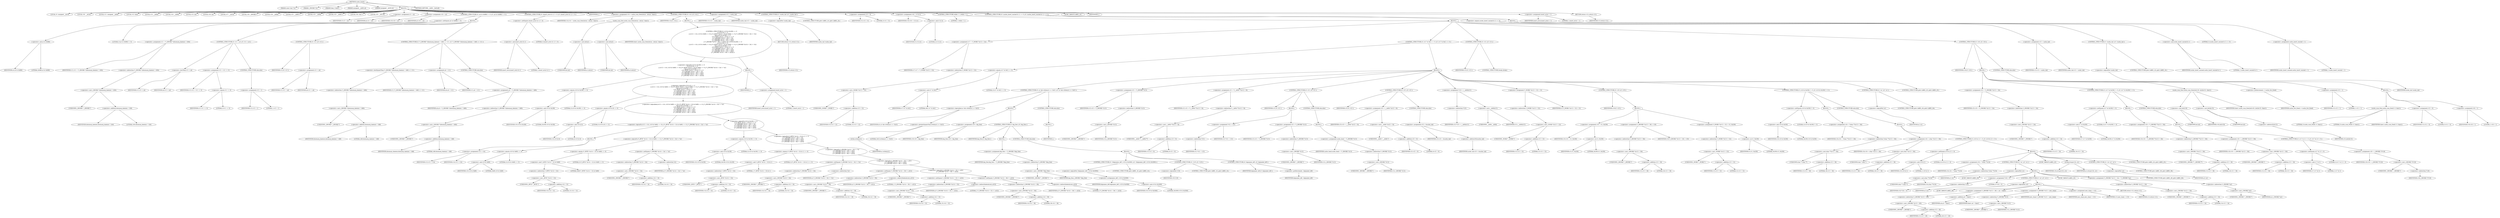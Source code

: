 digraph cache_insert {  
"1000117" [label = "(METHOD,cache_insert)" ]
"1000118" [label = "(PARAM,const char *a1)" ]
"1000119" [label = "(PARAM,_DWORD *a2)" ]
"1000120" [label = "(PARAM,time_t time1)" ]
"1000121" [label = "(PARAM,unsigned __int64 a4)" ]
"1000122" [label = "(PARAM,unsigned __int16 a5)" ]
"1000123" [label = "(BLOCK,,)" ]
"1000124" [label = "(LOCAL,v5: unsigned __int16)" ]
"1000125" [label = "(LOCAL,v10: __int16)" ]
"1000126" [label = "(LOCAL,v11: unsigned __int64)" ]
"1000127" [label = "(LOCAL,v12: bool)" ]
"1000128" [label = "(LOCAL,v13: __int64)" ]
"1000129" [label = "(LOCAL,v14: __int64)" ]
"1000130" [label = "(LOCAL,v15: int)" ]
"1000131" [label = "(LOCAL,v16: int)" ]
"1000132" [label = "(LOCAL,v17: __int16)" ]
"1000133" [label = "(LOCAL,v18: _QWORD *)" ]
"1000134" [label = "(LOCAL,v19: __int64)" ]
"1000135" [label = "(LOCAL,v21: __int64 *)" ]
"1000136" [label = "(LOCAL,v22: __int64)" ]
"1000137" [label = "(LOCAL,v23: __int64 *)" ]
"1000138" [label = "(LOCAL,v24: char *)" ]
"1000139" [label = "(LOCAL,v25: __int128)" ]
"1000140" [label = "(<operator>.assignment,v5 = a5)" ]
"1000141" [label = "(IDENTIFIER,v5,v5 = a5)" ]
"1000142" [label = "(IDENTIFIER,a5,v5 = a5)" ]
"1000143" [label = "(<operator>.assignment,v10 = a5)" ]
"1000144" [label = "(IDENTIFIER,v10,v10 = a5)" ]
"1000145" [label = "(IDENTIFIER,a5,v10 = a5)" ]
"1000146" [label = "(CONTROL_STRUCTURE,if ( (a5 & 0x980) != 0 ),if ( (a5 & 0x980) != 0 ))" ]
"1000147" [label = "(<operator>.notEquals,(a5 & 0x980) != 0)" ]
"1000148" [label = "(<operator>.and,a5 & 0x980)" ]
"1000149" [label = "(IDENTIFIER,a5,a5 & 0x980)" ]
"1000150" [label = "(LITERAL,0x980,a5 & 0x980)" ]
"1000151" [label = "(LITERAL,0,(a5 & 0x980) != 0)" ]
"1000152" [label = "(BLOCK,,)" ]
"1000153" [label = "(<operator>.assignment,v11 = *(_QWORD *)(dnsmasq_daemon + 456))" ]
"1000154" [label = "(IDENTIFIER,v11,v11 = *(_QWORD *)(dnsmasq_daemon + 456))" ]
"1000155" [label = "(<operator>.indirection,*(_QWORD *)(dnsmasq_daemon + 456))" ]
"1000156" [label = "(<operator>.cast,(_QWORD *)(dnsmasq_daemon + 456))" ]
"1000157" [label = "(UNKNOWN,_QWORD *,_QWORD *)" ]
"1000158" [label = "(<operator>.addition,dnsmasq_daemon + 456)" ]
"1000159" [label = "(IDENTIFIER,dnsmasq_daemon,dnsmasq_daemon + 456)" ]
"1000160" [label = "(LITERAL,456,dnsmasq_daemon + 456)" ]
"1000161" [label = "(CONTROL_STRUCTURE,if ( v11 < a4 ),if ( v11 < a4 ))" ]
"1000162" [label = "(<operator>.lessThan,v11 < a4)" ]
"1000163" [label = "(IDENTIFIER,v11,v11 < a4)" ]
"1000164" [label = "(IDENTIFIER,a4,v11 < a4)" ]
"1000165" [label = "(<operator>.assignment,v12 = v11 == 0)" ]
"1000166" [label = "(IDENTIFIER,v12,v12 = v11 == 0)" ]
"1000167" [label = "(<operator>.equals,v11 == 0)" ]
"1000168" [label = "(IDENTIFIER,v11,v11 == 0)" ]
"1000169" [label = "(LITERAL,0,v11 == 0)" ]
"1000170" [label = "(CONTROL_STRUCTURE,else,else)" ]
"1000171" [label = "(<operator>.assignment,v12 = 1)" ]
"1000172" [label = "(IDENTIFIER,v12,v12 = 1)" ]
"1000173" [label = "(LITERAL,1,v12 = 1)" ]
"1000174" [label = "(CONTROL_STRUCTURE,if ( v12 ),if ( v12 ))" ]
"1000175" [label = "(IDENTIFIER,v12,if ( v12 ))" ]
"1000176" [label = "(<operator>.assignment,v11 = a4)" ]
"1000177" [label = "(IDENTIFIER,v11,v11 = a4)" ]
"1000178" [label = "(IDENTIFIER,a4,v11 = a4)" ]
"1000179" [label = "(CONTROL_STRUCTURE,if ( *(_QWORD *)(dnsmasq_daemon + 448) <= v11 ),if ( *(_QWORD *)(dnsmasq_daemon + 448) <= v11 ))" ]
"1000180" [label = "(<operator>.lessEqualsThan,*(_QWORD *)(dnsmasq_daemon + 448) <= v11)" ]
"1000181" [label = "(<operator>.indirection,*(_QWORD *)(dnsmasq_daemon + 448))" ]
"1000182" [label = "(<operator>.cast,(_QWORD *)(dnsmasq_daemon + 448))" ]
"1000183" [label = "(UNKNOWN,_QWORD *,_QWORD *)" ]
"1000184" [label = "(<operator>.addition,dnsmasq_daemon + 448)" ]
"1000185" [label = "(IDENTIFIER,dnsmasq_daemon,dnsmasq_daemon + 448)" ]
"1000186" [label = "(LITERAL,448,dnsmasq_daemon + 448)" ]
"1000187" [label = "(IDENTIFIER,v11,*(_QWORD *)(dnsmasq_daemon + 448) <= v11)" ]
"1000188" [label = "(<operator>.assignment,a4 = v11)" ]
"1000189" [label = "(IDENTIFIER,a4,a4 = v11)" ]
"1000190" [label = "(IDENTIFIER,v11,a4 = v11)" ]
"1000191" [label = "(CONTROL_STRUCTURE,else,else)" ]
"1000192" [label = "(<operator>.assignment,a4 = *(_QWORD *)(dnsmasq_daemon + 448))" ]
"1000193" [label = "(IDENTIFIER,a4,a4 = *(_QWORD *)(dnsmasq_daemon + 448))" ]
"1000194" [label = "(<operator>.indirection,*(_QWORD *)(dnsmasq_daemon + 448))" ]
"1000195" [label = "(<operator>.cast,(_QWORD *)(dnsmasq_daemon + 448))" ]
"1000196" [label = "(UNKNOWN,_QWORD *,_QWORD *)" ]
"1000197" [label = "(<operator>.addition,dnsmasq_daemon + 448)" ]
"1000198" [label = "(IDENTIFIER,dnsmasq_daemon,dnsmasq_daemon + 448)" ]
"1000199" [label = "(LITERAL,448,dnsmasq_daemon + 448)" ]
"1000200" [label = "(CONTROL_STRUCTURE,if ( (insert_error & 1) != 0 ),if ( (insert_error & 1) != 0 ))" ]
"1000201" [label = "(<operator>.notEquals,(insert_error & 1) != 0)" ]
"1000202" [label = "(<operator>.and,insert_error & 1)" ]
"1000203" [label = "(IDENTIFIER,insert_error,insert_error & 1)" ]
"1000204" [label = "(LITERAL,1,insert_error & 1)" ]
"1000205" [label = "(LITERAL,0,(insert_error & 1) != 0)" ]
"1000206" [label = "(IDENTIFIER,L,)" ]
"1000207" [label = "(<operator>.assignment,v14 = cache_scan_free((int)a1, (int)a2, time1))" ]
"1000208" [label = "(IDENTIFIER,v14,v14 = cache_scan_free((int)a1, (int)a2, time1))" ]
"1000209" [label = "(cache_scan_free,cache_scan_free((int)a1, (int)a2, time1))" ]
"1000210" [label = "(<operator>.cast,(int)a1)" ]
"1000211" [label = "(UNKNOWN,int,int)" ]
"1000212" [label = "(IDENTIFIER,a1,(int)a1)" ]
"1000213" [label = "(<operator>.cast,(int)a2)" ]
"1000214" [label = "(UNKNOWN,int,int)" ]
"1000215" [label = "(IDENTIFIER,a2,(int)a2)" ]
"1000216" [label = "(IDENTIFIER,time1,cache_scan_free((int)a1, (int)a2, time1))" ]
"1000217" [label = "(CONTROL_STRUCTURE,if ( v14 ),if ( v14 ))" ]
"1000218" [label = "(IDENTIFIER,v14,if ( v14 ))" ]
"1000219" [label = "(BLOCK,,)" ]
"1000220" [label = "(CONTROL_STRUCTURE,if ( (v10 & 0x180) == 0\n      || (v10 & 8) == 0\n      || ((v13 = v14, (v10 & 0x80) == 0) || (*(_BYTE *)(v14 + 52) & 0x80) == 0 || *(_DWORD *)(v14 + 24) != *a2)\n      && ((v10 & 0x100) == 0\n       || (*(_BYTE *)(v14 + 53) & 1) == 0\n       || *(_DWORD *)(v14 + 24) != *a2\n       || *(_DWORD *)(v14 + 28) != a2[1]\n       || *(_DWORD *)(v14 + 32) != a2[2]\n       || *(_DWORD *)(v14 + 36) != a2[3]) ),if ( (v10 & 0x180) == 0\n      || (v10 & 8) == 0\n      || ((v13 = v14, (v10 & 0x80) == 0) || (*(_BYTE *)(v14 + 52) & 0x80) == 0 || *(_DWORD *)(v14 + 24) != *a2)\n      && ((v10 & 0x100) == 0\n       || (*(_BYTE *)(v14 + 53) & 1) == 0\n       || *(_DWORD *)(v14 + 24) != *a2\n       || *(_DWORD *)(v14 + 28) != a2[1]\n       || *(_DWORD *)(v14 + 32) != a2[2]\n       || *(_DWORD *)(v14 + 36) != a2[3]) ))" ]
"1000221" [label = "(<operator>.logicalOr,(v10 & 0x180) == 0\n      || (v10 & 8) == 0\n      || ((v13 = v14, (v10 & 0x80) == 0) || (*(_BYTE *)(v14 + 52) & 0x80) == 0 || *(_DWORD *)(v14 + 24) != *a2)\n      && ((v10 & 0x100) == 0\n       || (*(_BYTE *)(v14 + 53) & 1) == 0\n       || *(_DWORD *)(v14 + 24) != *a2\n       || *(_DWORD *)(v14 + 28) != a2[1]\n       || *(_DWORD *)(v14 + 32) != a2[2]\n       || *(_DWORD *)(v14 + 36) != a2[3]))" ]
"1000222" [label = "(<operator>.equals,(v10 & 0x180) == 0)" ]
"1000223" [label = "(<operator>.and,v10 & 0x180)" ]
"1000224" [label = "(IDENTIFIER,v10,v10 & 0x180)" ]
"1000225" [label = "(LITERAL,0x180,v10 & 0x180)" ]
"1000226" [label = "(LITERAL,0,(v10 & 0x180) == 0)" ]
"1000227" [label = "(<operator>.logicalOr,(v10 & 8) == 0\n      || ((v13 = v14, (v10 & 0x80) == 0) || (*(_BYTE *)(v14 + 52) & 0x80) == 0 || *(_DWORD *)(v14 + 24) != *a2)\n      && ((v10 & 0x100) == 0\n       || (*(_BYTE *)(v14 + 53) & 1) == 0\n       || *(_DWORD *)(v14 + 24) != *a2\n       || *(_DWORD *)(v14 + 28) != a2[1]\n       || *(_DWORD *)(v14 + 32) != a2[2]\n       || *(_DWORD *)(v14 + 36) != a2[3]))" ]
"1000228" [label = "(<operator>.equals,(v10 & 8) == 0)" ]
"1000229" [label = "(<operator>.and,v10 & 8)" ]
"1000230" [label = "(IDENTIFIER,v10,v10 & 8)" ]
"1000231" [label = "(LITERAL,8,v10 & 8)" ]
"1000232" [label = "(LITERAL,0,(v10 & 8) == 0)" ]
"1000233" [label = "(<operator>.logicalAnd,((v13 = v14, (v10 & 0x80) == 0) || (*(_BYTE *)(v14 + 52) & 0x80) == 0 || *(_DWORD *)(v14 + 24) != *a2)\n      && ((v10 & 0x100) == 0\n       || (*(_BYTE *)(v14 + 53) & 1) == 0\n       || *(_DWORD *)(v14 + 24) != *a2\n       || *(_DWORD *)(v14 + 28) != a2[1]\n       || *(_DWORD *)(v14 + 32) != a2[2]\n       || *(_DWORD *)(v14 + 36) != a2[3]))" ]
"1000234" [label = "(<operator>.logicalOr,(v13 = v14, (v10 & 0x80) == 0) || (*(_BYTE *)(v14 + 52) & 0x80) == 0 || *(_DWORD *)(v14 + 24) != *a2)" ]
"1000235" [label = "(BLOCK,,)" ]
"1000236" [label = "(<operator>.assignment,v13 = v14)" ]
"1000237" [label = "(IDENTIFIER,v13,v13 = v14)" ]
"1000238" [label = "(IDENTIFIER,v14,v13 = v14)" ]
"1000239" [label = "(<operator>.equals,(v10 & 0x80) == 0)" ]
"1000240" [label = "(<operator>.and,v10 & 0x80)" ]
"1000241" [label = "(IDENTIFIER,v10,v10 & 0x80)" ]
"1000242" [label = "(LITERAL,0x80,v10 & 0x80)" ]
"1000243" [label = "(LITERAL,0,(v10 & 0x80) == 0)" ]
"1000244" [label = "(<operator>.logicalOr,(*(_BYTE *)(v14 + 52) & 0x80) == 0 || *(_DWORD *)(v14 + 24) != *a2)" ]
"1000245" [label = "(<operator>.equals,(*(_BYTE *)(v14 + 52) & 0x80) == 0)" ]
"1000246" [label = "(<operator>.and,*(_BYTE *)(v14 + 52) & 0x80)" ]
"1000247" [label = "(<operator>.indirection,*(_BYTE *)(v14 + 52))" ]
"1000248" [label = "(<operator>.cast,(_BYTE *)(v14 + 52))" ]
"1000249" [label = "(UNKNOWN,_BYTE *,_BYTE *)" ]
"1000250" [label = "(<operator>.addition,v14 + 52)" ]
"1000251" [label = "(IDENTIFIER,v14,v14 + 52)" ]
"1000252" [label = "(LITERAL,52,v14 + 52)" ]
"1000253" [label = "(LITERAL,0x80,*(_BYTE *)(v14 + 52) & 0x80)" ]
"1000254" [label = "(LITERAL,0,(*(_BYTE *)(v14 + 52) & 0x80) == 0)" ]
"1000255" [label = "(<operator>.notEquals,*(_DWORD *)(v14 + 24) != *a2)" ]
"1000256" [label = "(<operator>.indirection,*(_DWORD *)(v14 + 24))" ]
"1000257" [label = "(<operator>.cast,(_DWORD *)(v14 + 24))" ]
"1000258" [label = "(UNKNOWN,_DWORD *,_DWORD *)" ]
"1000259" [label = "(<operator>.addition,v14 + 24)" ]
"1000260" [label = "(IDENTIFIER,v14,v14 + 24)" ]
"1000261" [label = "(LITERAL,24,v14 + 24)" ]
"1000262" [label = "(<operator>.indirection,*a2)" ]
"1000263" [label = "(IDENTIFIER,a2,*(_DWORD *)(v14 + 24) != *a2)" ]
"1000264" [label = "(<operator>.logicalOr,(v10 & 0x100) == 0\n       || (*(_BYTE *)(v14 + 53) & 1) == 0\n       || *(_DWORD *)(v14 + 24) != *a2\n       || *(_DWORD *)(v14 + 28) != a2[1]\n       || *(_DWORD *)(v14 + 32) != a2[2]\n       || *(_DWORD *)(v14 + 36) != a2[3])" ]
"1000265" [label = "(<operator>.equals,(v10 & 0x100) == 0)" ]
"1000266" [label = "(<operator>.and,v10 & 0x100)" ]
"1000267" [label = "(IDENTIFIER,v10,v10 & 0x100)" ]
"1000268" [label = "(LITERAL,0x100,v10 & 0x100)" ]
"1000269" [label = "(LITERAL,0,(v10 & 0x100) == 0)" ]
"1000270" [label = "(<operator>.logicalOr,(*(_BYTE *)(v14 + 53) & 1) == 0\n       || *(_DWORD *)(v14 + 24) != *a2\n       || *(_DWORD *)(v14 + 28) != a2[1]\n       || *(_DWORD *)(v14 + 32) != a2[2]\n       || *(_DWORD *)(v14 + 36) != a2[3])" ]
"1000271" [label = "(<operator>.equals,(*(_BYTE *)(v14 + 53) & 1) == 0)" ]
"1000272" [label = "(<operator>.and,*(_BYTE *)(v14 + 53) & 1)" ]
"1000273" [label = "(<operator>.indirection,*(_BYTE *)(v14 + 53))" ]
"1000274" [label = "(<operator>.cast,(_BYTE *)(v14 + 53))" ]
"1000275" [label = "(UNKNOWN,_BYTE *,_BYTE *)" ]
"1000276" [label = "(<operator>.addition,v14 + 53)" ]
"1000277" [label = "(IDENTIFIER,v14,v14 + 53)" ]
"1000278" [label = "(LITERAL,53,v14 + 53)" ]
"1000279" [label = "(LITERAL,1,*(_BYTE *)(v14 + 53) & 1)" ]
"1000280" [label = "(LITERAL,0,(*(_BYTE *)(v14 + 53) & 1) == 0)" ]
"1000281" [label = "(<operator>.logicalOr,*(_DWORD *)(v14 + 24) != *a2\n       || *(_DWORD *)(v14 + 28) != a2[1]\n       || *(_DWORD *)(v14 + 32) != a2[2]\n       || *(_DWORD *)(v14 + 36) != a2[3])" ]
"1000282" [label = "(<operator>.notEquals,*(_DWORD *)(v14 + 24) != *a2)" ]
"1000283" [label = "(<operator>.indirection,*(_DWORD *)(v14 + 24))" ]
"1000284" [label = "(<operator>.cast,(_DWORD *)(v14 + 24))" ]
"1000285" [label = "(UNKNOWN,_DWORD *,_DWORD *)" ]
"1000286" [label = "(<operator>.addition,v14 + 24)" ]
"1000287" [label = "(IDENTIFIER,v14,v14 + 24)" ]
"1000288" [label = "(LITERAL,24,v14 + 24)" ]
"1000289" [label = "(<operator>.indirection,*a2)" ]
"1000290" [label = "(IDENTIFIER,a2,*(_DWORD *)(v14 + 24) != *a2)" ]
"1000291" [label = "(<operator>.logicalOr,*(_DWORD *)(v14 + 28) != a2[1]\n       || *(_DWORD *)(v14 + 32) != a2[2]\n       || *(_DWORD *)(v14 + 36) != a2[3])" ]
"1000292" [label = "(<operator>.notEquals,*(_DWORD *)(v14 + 28) != a2[1])" ]
"1000293" [label = "(<operator>.indirection,*(_DWORD *)(v14 + 28))" ]
"1000294" [label = "(<operator>.cast,(_DWORD *)(v14 + 28))" ]
"1000295" [label = "(UNKNOWN,_DWORD *,_DWORD *)" ]
"1000296" [label = "(<operator>.addition,v14 + 28)" ]
"1000297" [label = "(IDENTIFIER,v14,v14 + 28)" ]
"1000298" [label = "(LITERAL,28,v14 + 28)" ]
"1000299" [label = "(<operator>.indirectIndexAccess,a2[1])" ]
"1000300" [label = "(IDENTIFIER,a2,*(_DWORD *)(v14 + 28) != a2[1])" ]
"1000301" [label = "(LITERAL,1,*(_DWORD *)(v14 + 28) != a2[1])" ]
"1000302" [label = "(<operator>.logicalOr,*(_DWORD *)(v14 + 32) != a2[2]\n       || *(_DWORD *)(v14 + 36) != a2[3])" ]
"1000303" [label = "(<operator>.notEquals,*(_DWORD *)(v14 + 32) != a2[2])" ]
"1000304" [label = "(<operator>.indirection,*(_DWORD *)(v14 + 32))" ]
"1000305" [label = "(<operator>.cast,(_DWORD *)(v14 + 32))" ]
"1000306" [label = "(UNKNOWN,_DWORD *,_DWORD *)" ]
"1000307" [label = "(<operator>.addition,v14 + 32)" ]
"1000308" [label = "(IDENTIFIER,v14,v14 + 32)" ]
"1000309" [label = "(LITERAL,32,v14 + 32)" ]
"1000310" [label = "(<operator>.indirectIndexAccess,a2[2])" ]
"1000311" [label = "(IDENTIFIER,a2,*(_DWORD *)(v14 + 32) != a2[2])" ]
"1000312" [label = "(LITERAL,2,*(_DWORD *)(v14 + 32) != a2[2])" ]
"1000313" [label = "(<operator>.notEquals,*(_DWORD *)(v14 + 36) != a2[3])" ]
"1000314" [label = "(<operator>.indirection,*(_DWORD *)(v14 + 36))" ]
"1000315" [label = "(<operator>.cast,(_DWORD *)(v14 + 36))" ]
"1000316" [label = "(UNKNOWN,_DWORD *,_DWORD *)" ]
"1000317" [label = "(<operator>.addition,v14 + 36)" ]
"1000318" [label = "(IDENTIFIER,v14,v14 + 36)" ]
"1000319" [label = "(LITERAL,36,v14 + 36)" ]
"1000320" [label = "(<operator>.indirectIndexAccess,a2[3])" ]
"1000321" [label = "(IDENTIFIER,a2,*(_DWORD *)(v14 + 36) != a2[3])" ]
"1000322" [label = "(LITERAL,3,*(_DWORD *)(v14 + 36) != a2[3])" ]
"1000323" [label = "(BLOCK,,)" ]
"1000324" [label = "(IDENTIFIER,L,)" ]
"1000325" [label = "(<operator>.assignment,insert_error = 1)" ]
"1000326" [label = "(IDENTIFIER,insert_error,insert_error = 1)" ]
"1000327" [label = "(LITERAL,1,insert_error = 1)" ]
"1000328" [label = "(RETURN,return v13;,return v13;)" ]
"1000329" [label = "(IDENTIFIER,v13,return v13;)" ]
"1000330" [label = "(<operator>.assignment,v13 = cache_tail)" ]
"1000331" [label = "(IDENTIFIER,v13,v13 = cache_tail)" ]
"1000332" [label = "(IDENTIFIER,cache_tail,v13 = cache_tail)" ]
"1000333" [label = "(CONTROL_STRUCTURE,if ( !cache_tail ),if ( !cache_tail ))" ]
"1000334" [label = "(<operator>.logicalNot,!cache_tail)" ]
"1000335" [label = "(IDENTIFIER,cache_tail,!cache_tail)" ]
"1000336" [label = "(CONTROL_STRUCTURE,goto LABEL_45;,goto LABEL_45;)" ]
"1000337" [label = "(<operator>.assignment,v15 = 0)" ]
"1000338" [label = "(IDENTIFIER,v15,v15 = 0)" ]
"1000339" [label = "(LITERAL,0,v15 = 0)" ]
"1000340" [label = "(<operator>.assignment,v16 = v5 & 4)" ]
"1000341" [label = "(IDENTIFIER,v16,v16 = v5 & 4)" ]
"1000342" [label = "(<operator>.and,v5 & 4)" ]
"1000343" [label = "(IDENTIFIER,v5,v5 & 4)" ]
"1000344" [label = "(LITERAL,4,v5 & 4)" ]
"1000345" [label = "(CONTROL_STRUCTURE,while ( 1 ),while ( 1 ))" ]
"1000346" [label = "(LITERAL,1,while ( 1 ))" ]
"1000347" [label = "(BLOCK,,)" ]
"1000348" [label = "(<operator>.assignment,v17 = *(_WORD *)(v13 + 52))" ]
"1000349" [label = "(IDENTIFIER,v17,v17 = *(_WORD *)(v13 + 52))" ]
"1000350" [label = "(<operator>.indirection,*(_WORD *)(v13 + 52))" ]
"1000351" [label = "(<operator>.cast,(_WORD *)(v13 + 52))" ]
"1000352" [label = "(UNKNOWN,_WORD *,_WORD *)" ]
"1000353" [label = "(<operator>.addition,v13 + 52)" ]
"1000354" [label = "(IDENTIFIER,v13,v13 + 52)" ]
"1000355" [label = "(LITERAL,52,v13 + 52)" ]
"1000356" [label = "(CONTROL_STRUCTURE,if ( (v17 & 0xC) == 0 ),if ( (v17 & 0xC) == 0 ))" ]
"1000357" [label = "(<operator>.equals,(v17 & 0xC) == 0)" ]
"1000358" [label = "(<operator>.and,v17 & 0xC)" ]
"1000359" [label = "(IDENTIFIER,v17,v17 & 0xC)" ]
"1000360" [label = "(LITERAL,0xC,v17 & 0xC)" ]
"1000361" [label = "(LITERAL,0,(v17 & 0xC) == 0)" ]
"1000362" [label = "(BLOCK,,)" ]
"1000363" [label = "(CONTROL_STRUCTURE,if ( a1 && strlen(a1) >= 0x32 ),if ( a1 && strlen(a1) >= 0x32 ))" ]
"1000364" [label = "(<operator>.logicalAnd,a1 && strlen(a1) >= 0x32)" ]
"1000365" [label = "(IDENTIFIER,a1,a1 && strlen(a1) >= 0x32)" ]
"1000366" [label = "(<operator>.greaterEqualsThan,strlen(a1) >= 0x32)" ]
"1000367" [label = "(strlen,strlen(a1))" ]
"1000368" [label = "(IDENTIFIER,a1,strlen(a1))" ]
"1000369" [label = "(LITERAL,0x32,strlen(a1) >= 0x32)" ]
"1000370" [label = "(BLOCK,,)" ]
"1000371" [label = "(<operator>.assignment,v19 = big_free)" ]
"1000372" [label = "(IDENTIFIER,v19,v19 = big_free)" ]
"1000373" [label = "(IDENTIFIER,big_free,v19 = big_free)" ]
"1000374" [label = "(CONTROL_STRUCTURE,if ( big_free ),if ( big_free ))" ]
"1000375" [label = "(IDENTIFIER,big_free,if ( big_free ))" ]
"1000376" [label = "(BLOCK,,)" ]
"1000377" [label = "(<operator>.assignment,big_free = *(_QWORD *)big_free)" ]
"1000378" [label = "(IDENTIFIER,big_free,big_free = *(_QWORD *)big_free)" ]
"1000379" [label = "(<operator>.indirection,*(_QWORD *)big_free)" ]
"1000380" [label = "(<operator>.cast,(_QWORD *)big_free)" ]
"1000381" [label = "(UNKNOWN,_QWORD *,_QWORD *)" ]
"1000382" [label = "(IDENTIFIER,big_free,(_QWORD *)big_free)" ]
"1000383" [label = "(CONTROL_STRUCTURE,else,else)" ]
"1000384" [label = "(BLOCK,,)" ]
"1000385" [label = "(CONTROL_STRUCTURE,if ( !(bignames_left | v10 & 0x5000) ),if ( !(bignames_left | v10 & 0x5000) ))" ]
"1000386" [label = "(<operator>.logicalNot,!(bignames_left | v10 & 0x5000))" ]
"1000387" [label = "(<operator>.or,bignames_left | v10 & 0x5000)" ]
"1000388" [label = "(IDENTIFIER,bignames_left,bignames_left | v10 & 0x5000)" ]
"1000389" [label = "(<operator>.and,v10 & 0x5000)" ]
"1000390" [label = "(IDENTIFIER,v10,v10 & 0x5000)" ]
"1000391" [label = "(LITERAL,0x5000,v10 & 0x5000)" ]
"1000392" [label = "(CONTROL_STRUCTURE,goto LABEL_45;,goto LABEL_45;)" ]
"1000393" [label = "(CONTROL_STRUCTURE,if ( !v19 ),if ( !v19 ))" ]
"1000394" [label = "(<operator>.logicalNot,!v19)" ]
"1000395" [label = "(IDENTIFIER,v19,!v19)" ]
"1000396" [label = "(CONTROL_STRUCTURE,goto LABEL_45;,goto LABEL_45;)" ]
"1000397" [label = "(CONTROL_STRUCTURE,if ( bignames_left ),if ( bignames_left ))" ]
"1000398" [label = "(IDENTIFIER,bignames_left,if ( bignames_left ))" ]
"1000399" [label = "(<operator>.preDecrement,--bignames_left)" ]
"1000400" [label = "(IDENTIFIER,bignames_left,--bignames_left)" ]
"1000401" [label = "(CONTROL_STRUCTURE,else,else)" ]
"1000402" [label = "(BLOCK,,)" ]
"1000403" [label = "(IDENTIFIER,L,)" ]
"1000404" [label = "(<operator>.assignment,v22 = *(_QWORD *)v13)" ]
"1000405" [label = "(IDENTIFIER,v22,v22 = *(_QWORD *)v13)" ]
"1000406" [label = "(<operator>.indirection,*(_QWORD *)v13)" ]
"1000407" [label = "(<operator>.cast,(_QWORD *)v13)" ]
"1000408" [label = "(UNKNOWN,_QWORD *,_QWORD *)" ]
"1000409" [label = "(IDENTIFIER,v13,(_QWORD *)v13)" ]
"1000410" [label = "(<operator>.assignment,v21 = *(__int64 **)(v13 + 8))" ]
"1000411" [label = "(IDENTIFIER,v21,v21 = *(__int64 **)(v13 + 8))" ]
"1000412" [label = "(<operator>.indirection,*(__int64 **)(v13 + 8))" ]
"1000413" [label = "(<operator>.cast,(__int64 **)(v13 + 8))" ]
"1000414" [label = "(UNKNOWN,__int64 **,__int64 **)" ]
"1000415" [label = "(<operator>.addition,v13 + 8)" ]
"1000416" [label = "(IDENTIFIER,v13,v13 + 8)" ]
"1000417" [label = "(LITERAL,8,v13 + 8)" ]
"1000418" [label = "(CONTROL_STRUCTURE,if ( v21 ),if ( v21 ))" ]
"1000419" [label = "(IDENTIFIER,v21,if ( v21 ))" ]
"1000420" [label = "(BLOCK,,)" ]
"1000421" [label = "(<operator>.assignment,*v21 = v22)" ]
"1000422" [label = "(<operator>.indirection,*v21)" ]
"1000423" [label = "(IDENTIFIER,v21,*v21 = v22)" ]
"1000424" [label = "(IDENTIFIER,v22,*v21 = v22)" ]
"1000425" [label = "(<operator>.assignment,v22 = *(_QWORD *)v13)" ]
"1000426" [label = "(IDENTIFIER,v22,v22 = *(_QWORD *)v13)" ]
"1000427" [label = "(<operator>.indirection,*(_QWORD *)v13)" ]
"1000428" [label = "(<operator>.cast,(_QWORD *)v13)" ]
"1000429" [label = "(UNKNOWN,_QWORD *,_QWORD *)" ]
"1000430" [label = "(IDENTIFIER,v13,(_QWORD *)v13)" ]
"1000431" [label = "(CONTROL_STRUCTURE,else,else)" ]
"1000432" [label = "(BLOCK,,)" ]
"1000433" [label = "(<operator>.assignment,cache_head = *(_QWORD *)v13)" ]
"1000434" [label = "(IDENTIFIER,cache_head,cache_head = *(_QWORD *)v13)" ]
"1000435" [label = "(<operator>.indirection,*(_QWORD *)v13)" ]
"1000436" [label = "(<operator>.cast,(_QWORD *)v13)" ]
"1000437" [label = "(UNKNOWN,_QWORD *,_QWORD *)" ]
"1000438" [label = "(IDENTIFIER,v13,(_QWORD *)v13)" ]
"1000439" [label = "(CONTROL_STRUCTURE,if ( v22 ),if ( v22 ))" ]
"1000440" [label = "(IDENTIFIER,v22,if ( v22 ))" ]
"1000441" [label = "(<operator>.assignment,v23 = (__int64 *)(v22 + 8))" ]
"1000442" [label = "(IDENTIFIER,v23,v23 = (__int64 *)(v22 + 8))" ]
"1000443" [label = "(<operator>.cast,(__int64 *)(v22 + 8))" ]
"1000444" [label = "(UNKNOWN,__int64 *,__int64 *)" ]
"1000445" [label = "(<operator>.addition,v22 + 8)" ]
"1000446" [label = "(IDENTIFIER,v22,v22 + 8)" ]
"1000447" [label = "(LITERAL,8,v22 + 8)" ]
"1000448" [label = "(CONTROL_STRUCTURE,else,else)" ]
"1000449" [label = "(<operator>.assignment,v23 = &cache_tail)" ]
"1000450" [label = "(IDENTIFIER,v23,v23 = &cache_tail)" ]
"1000451" [label = "(<operator>.addressOf,&cache_tail)" ]
"1000452" [label = "(IDENTIFIER,cache_tail,v23 = &cache_tail)" ]
"1000453" [label = "(<operator>.assignment,*v23 = (__int64)v21)" ]
"1000454" [label = "(<operator>.indirection,*v23)" ]
"1000455" [label = "(IDENTIFIER,v23,*v23 = (__int64)v21)" ]
"1000456" [label = "(<operator>.cast,(__int64)v21)" ]
"1000457" [label = "(UNKNOWN,__int64,__int64)" ]
"1000458" [label = "(IDENTIFIER,v21,(__int64)v21)" ]
"1000459" [label = "(<operator>.assignment,*(_WORD *)(v13 + 52) = v5)" ]
"1000460" [label = "(<operator>.indirection,*(_WORD *)(v13 + 52))" ]
"1000461" [label = "(<operator>.cast,(_WORD *)(v13 + 52))" ]
"1000462" [label = "(UNKNOWN,_WORD *,_WORD *)" ]
"1000463" [label = "(<operator>.addition,v13 + 52)" ]
"1000464" [label = "(IDENTIFIER,v13,v13 + 52)" ]
"1000465" [label = "(LITERAL,52,v13 + 52)" ]
"1000466" [label = "(IDENTIFIER,v5,*(_WORD *)(v13 + 52) = v5)" ]
"1000467" [label = "(CONTROL_STRUCTURE,if ( v19 ),if ( v19 ))" ]
"1000468" [label = "(IDENTIFIER,v19,if ( v19 ))" ]
"1000469" [label = "(BLOCK,,)" ]
"1000470" [label = "(<operator>.assignment,v10 = v5 | 0x200)" ]
"1000471" [label = "(IDENTIFIER,v10,v10 = v5 | 0x200)" ]
"1000472" [label = "(<operator>.or,v5 | 0x200)" ]
"1000473" [label = "(IDENTIFIER,v5,v5 | 0x200)" ]
"1000474" [label = "(LITERAL,0x200,v5 | 0x200)" ]
"1000475" [label = "(<operator>.assignment,*(_QWORD *)(v13 + 56) = v19)" ]
"1000476" [label = "(<operator>.indirection,*(_QWORD *)(v13 + 56))" ]
"1000477" [label = "(<operator>.cast,(_QWORD *)(v13 + 56))" ]
"1000478" [label = "(UNKNOWN,_QWORD *,_QWORD *)" ]
"1000479" [label = "(<operator>.addition,v13 + 56)" ]
"1000480" [label = "(IDENTIFIER,v13,v13 + 56)" ]
"1000481" [label = "(LITERAL,56,v13 + 56)" ]
"1000482" [label = "(IDENTIFIER,v19,*(_QWORD *)(v13 + 56) = v19)" ]
"1000483" [label = "(<operator>.assignment,*(_WORD *)(v13 + 52) = v5 | 0x200)" ]
"1000484" [label = "(<operator>.indirection,*(_WORD *)(v13 + 52))" ]
"1000485" [label = "(<operator>.cast,(_WORD *)(v13 + 52))" ]
"1000486" [label = "(UNKNOWN,_WORD *,_WORD *)" ]
"1000487" [label = "(<operator>.addition,v13 + 52)" ]
"1000488" [label = "(IDENTIFIER,v13,v13 + 52)" ]
"1000489" [label = "(LITERAL,52,v13 + 52)" ]
"1000490" [label = "(<operator>.or,v5 | 0x200)" ]
"1000491" [label = "(IDENTIFIER,v5,v5 | 0x200)" ]
"1000492" [label = "(LITERAL,0x200,v5 | 0x200)" ]
"1000493" [label = "(CONTROL_STRUCTURE,if ( (v10 & 0x200) != 0 ),if ( (v10 & 0x200) != 0 ))" ]
"1000494" [label = "(<operator>.notEquals,(v10 & 0x200) != 0)" ]
"1000495" [label = "(<operator>.and,v10 & 0x200)" ]
"1000496" [label = "(IDENTIFIER,v10,v10 & 0x200)" ]
"1000497" [label = "(LITERAL,0x200,v10 & 0x200)" ]
"1000498" [label = "(LITERAL,0,(v10 & 0x200) != 0)" ]
"1000499" [label = "(BLOCK,,)" ]
"1000500" [label = "(<operator>.assignment,v24 = *(char **)(v13 + 56))" ]
"1000501" [label = "(IDENTIFIER,v24,v24 = *(char **)(v13 + 56))" ]
"1000502" [label = "(<operator>.indirection,*(char **)(v13 + 56))" ]
"1000503" [label = "(<operator>.cast,(char **)(v13 + 56))" ]
"1000504" [label = "(UNKNOWN,char **,char **)" ]
"1000505" [label = "(<operator>.addition,v13 + 56)" ]
"1000506" [label = "(IDENTIFIER,v13,v13 + 56)" ]
"1000507" [label = "(LITERAL,56,v13 + 56)" ]
"1000508" [label = "(CONTROL_STRUCTURE,else,else)" ]
"1000509" [label = "(BLOCK,,)" ]
"1000510" [label = "(<operator>.assignment,v24 = (char *)(v13 + 56))" ]
"1000511" [label = "(IDENTIFIER,v24,v24 = (char *)(v13 + 56))" ]
"1000512" [label = "(<operator>.cast,(char *)(v13 + 56))" ]
"1000513" [label = "(UNKNOWN,char *,char *)" ]
"1000514" [label = "(<operator>.addition,v13 + 56)" ]
"1000515" [label = "(IDENTIFIER,v13,v13 + 56)" ]
"1000516" [label = "(LITERAL,56,v13 + 56)" ]
"1000517" [label = "(CONTROL_STRUCTURE,if ( (v10 & 2) != 0 ),if ( (v10 & 2) != 0 ))" ]
"1000518" [label = "(<operator>.notEquals,(v10 & 2) != 0)" ]
"1000519" [label = "(<operator>.and,v10 & 2)" ]
"1000520" [label = "(IDENTIFIER,v10,v10 & 2)" ]
"1000521" [label = "(LITERAL,2,v10 & 2)" ]
"1000522" [label = "(LITERAL,0,(v10 & 2) != 0)" ]
"1000523" [label = "(BLOCK,,)" ]
"1000524" [label = "(<operator>.assignment,v24 = *(char **)v24)" ]
"1000525" [label = "(IDENTIFIER,v24,v24 = *(char **)v24)" ]
"1000526" [label = "(<operator>.indirection,*(char **)v24)" ]
"1000527" [label = "(<operator>.cast,(char **)v24)" ]
"1000528" [label = "(UNKNOWN,char **,char **)" ]
"1000529" [label = "(IDENTIFIER,v24,(char **)v24)" ]
"1000530" [label = "(CONTROL_STRUCTURE,if ( !a1 ),if ( !a1 ))" ]
"1000531" [label = "(<operator>.logicalNot,!a1)" ]
"1000532" [label = "(IDENTIFIER,a1,!a1)" ]
"1000533" [label = "(BLOCK,,)" ]
"1000534" [label = "(JUMP_TARGET,LABEL_64)" ]
"1000535" [label = "(<operator>.assignment,*v24 = 0)" ]
"1000536" [label = "(<operator>.indirection,*v24)" ]
"1000537" [label = "(IDENTIFIER,v24,*v24 = 0)" ]
"1000538" [label = "(LITERAL,0,*v24 = 0)" ]
"1000539" [label = "(CONTROL_STRUCTURE,if ( !a2 ),if ( !a2 ))" ]
"1000540" [label = "(<operator>.logicalNot,!a2)" ]
"1000541" [label = "(IDENTIFIER,a2,!a2)" ]
"1000542" [label = "(BLOCK,,)" ]
"1000543" [label = "(JUMP_TARGET,LABEL_66)" ]
"1000544" [label = "(<operator>.assignment,*(_QWORD *)(v13 + 40) = a4 + time1)" ]
"1000545" [label = "(<operator>.indirection,*(_QWORD *)(v13 + 40))" ]
"1000546" [label = "(<operator>.cast,(_QWORD *)(v13 + 40))" ]
"1000547" [label = "(UNKNOWN,_QWORD *,_QWORD *)" ]
"1000548" [label = "(<operator>.addition,v13 + 40)" ]
"1000549" [label = "(IDENTIFIER,v13,v13 + 40)" ]
"1000550" [label = "(LITERAL,40,v13 + 40)" ]
"1000551" [label = "(<operator>.addition,a4 + time1)" ]
"1000552" [label = "(IDENTIFIER,a4,a4 + time1)" ]
"1000553" [label = "(IDENTIFIER,time1,a4 + time1)" ]
"1000554" [label = "(<operator>.assignment,*(_QWORD *)v13 = new_chain)" ]
"1000555" [label = "(<operator>.indirection,*(_QWORD *)v13)" ]
"1000556" [label = "(<operator>.cast,(_QWORD *)v13)" ]
"1000557" [label = "(UNKNOWN,_QWORD *,_QWORD *)" ]
"1000558" [label = "(IDENTIFIER,v13,(_QWORD *)v13)" ]
"1000559" [label = "(IDENTIFIER,new_chain,*(_QWORD *)v13 = new_chain)" ]
"1000560" [label = "(<operator>.assignment,new_chain = v13)" ]
"1000561" [label = "(IDENTIFIER,new_chain,new_chain = v13)" ]
"1000562" [label = "(IDENTIFIER,v13,new_chain = v13)" ]
"1000563" [label = "(RETURN,return v13;,return v13;)" ]
"1000564" [label = "(IDENTIFIER,v13,return v13;)" ]
"1000565" [label = "(JUMP_TARGET,LABEL_65)" ]
"1000566" [label = "(<operator>.assignment,*(_OWORD *)(v13 + 24) = *(_OWORD *)a2)" ]
"1000567" [label = "(<operator>.indirection,*(_OWORD *)(v13 + 24))" ]
"1000568" [label = "(<operator>.cast,(_OWORD *)(v13 + 24))" ]
"1000569" [label = "(UNKNOWN,_OWORD *,_OWORD *)" ]
"1000570" [label = "(<operator>.addition,v13 + 24)" ]
"1000571" [label = "(IDENTIFIER,v13,v13 + 24)" ]
"1000572" [label = "(LITERAL,24,v13 + 24)" ]
"1000573" [label = "(<operator>.indirection,*(_OWORD *)a2)" ]
"1000574" [label = "(<operator>.cast,(_OWORD *)a2)" ]
"1000575" [label = "(UNKNOWN,_OWORD *,_OWORD *)" ]
"1000576" [label = "(IDENTIFIER,a2,(_OWORD *)a2)" ]
"1000577" [label = "(CONTROL_STRUCTURE,goto LABEL_66;,goto LABEL_66;)" ]
"1000578" [label = "(JUMP_TARGET,LABEL_62)" ]
"1000579" [label = "(strcpy,strcpy(v24, a1))" ]
"1000580" [label = "(IDENTIFIER,v24,strcpy(v24, a1))" ]
"1000581" [label = "(IDENTIFIER,a1,strcpy(v24, a1))" ]
"1000582" [label = "(CONTROL_STRUCTURE,if ( !a2 ),if ( !a2 ))" ]
"1000583" [label = "(<operator>.logicalNot,!a2)" ]
"1000584" [label = "(IDENTIFIER,a2,!a2)" ]
"1000585" [label = "(CONTROL_STRUCTURE,goto LABEL_66;,goto LABEL_66;)" ]
"1000586" [label = "(CONTROL_STRUCTURE,goto LABEL_65;,goto LABEL_65;)" ]
"1000587" [label = "(CONTROL_STRUCTURE,if ( !a1 ),if ( !a1 ))" ]
"1000588" [label = "(<operator>.logicalNot,!a1)" ]
"1000589" [label = "(IDENTIFIER,a1,!a1)" ]
"1000590" [label = "(CONTROL_STRUCTURE,goto LABEL_64;,goto LABEL_64;)" ]
"1000591" [label = "(CONTROL_STRUCTURE,goto LABEL_62;,goto LABEL_62;)" ]
"1000592" [label = "(CONTROL_STRUCTURE,if ( v15 ),if ( v15 ))" ]
"1000593" [label = "(IDENTIFIER,v15,if ( v15 ))" ]
"1000594" [label = "(CONTROL_STRUCTURE,break;,break;)" ]
"1000595" [label = "(CONTROL_STRUCTURE,if ( v16 ),if ( v16 ))" ]
"1000596" [label = "(IDENTIFIER,v16,if ( v16 ))" ]
"1000597" [label = "(BLOCK,,)" ]
"1000598" [label = "(<operator>.assignment,v25 = *(_OWORD *)(v13 + 24))" ]
"1000599" [label = "(IDENTIFIER,v25,v25 = *(_OWORD *)(v13 + 24))" ]
"1000600" [label = "(<operator>.indirection,*(_OWORD *)(v13 + 24))" ]
"1000601" [label = "(<operator>.cast,(_OWORD *)(v13 + 24))" ]
"1000602" [label = "(UNKNOWN,_OWORD *,_OWORD *)" ]
"1000603" [label = "(<operator>.addition,v13 + 24)" ]
"1000604" [label = "(IDENTIFIER,v13,v13 + 24)" ]
"1000605" [label = "(LITERAL,24,v13 + 24)" ]
"1000606" [label = "(CONTROL_STRUCTURE,if ( (v17 & 0x200) != 0 ),if ( (v17 & 0x200) != 0 ))" ]
"1000607" [label = "(<operator>.notEquals,(v17 & 0x200) != 0)" ]
"1000608" [label = "(<operator>.and,v17 & 0x200)" ]
"1000609" [label = "(IDENTIFIER,v17,v17 & 0x200)" ]
"1000610" [label = "(LITERAL,0x200,v17 & 0x200)" ]
"1000611" [label = "(LITERAL,0,(v17 & 0x200) != 0)" ]
"1000612" [label = "(BLOCK,,)" ]
"1000613" [label = "(<operator>.assignment,v18 = *(_QWORD **)(v13 + 56))" ]
"1000614" [label = "(IDENTIFIER,v18,v18 = *(_QWORD **)(v13 + 56))" ]
"1000615" [label = "(<operator>.indirection,*(_QWORD **)(v13 + 56))" ]
"1000616" [label = "(<operator>.cast,(_QWORD **)(v13 + 56))" ]
"1000617" [label = "(UNKNOWN,_QWORD **,_QWORD **)" ]
"1000618" [label = "(<operator>.addition,v13 + 56)" ]
"1000619" [label = "(IDENTIFIER,v13,v13 + 56)" ]
"1000620" [label = "(LITERAL,56,v13 + 56)" ]
"1000621" [label = "(CONTROL_STRUCTURE,else,else)" ]
"1000622" [label = "(BLOCK,,)" ]
"1000623" [label = "(<operator>.assignment,v18 = (_QWORD *)(v13 + 56))" ]
"1000624" [label = "(IDENTIFIER,v18,v18 = (_QWORD *)(v13 + 56))" ]
"1000625" [label = "(<operator>.cast,(_QWORD *)(v13 + 56))" ]
"1000626" [label = "(UNKNOWN,_QWORD *,_QWORD *)" ]
"1000627" [label = "(<operator>.addition,v13 + 56)" ]
"1000628" [label = "(IDENTIFIER,v13,v13 + 56)" ]
"1000629" [label = "(LITERAL,56,v13 + 56)" ]
"1000630" [label = "(CONTROL_STRUCTURE,if ( (v17 & 2) != 0 ),if ( (v17 & 2) != 0 ))" ]
"1000631" [label = "(<operator>.notEquals,(v17 & 2) != 0)" ]
"1000632" [label = "(<operator>.and,v17 & 2)" ]
"1000633" [label = "(IDENTIFIER,v17,v17 & 2)" ]
"1000634" [label = "(LITERAL,2,v17 & 2)" ]
"1000635" [label = "(LITERAL,0,(v17 & 2) != 0)" ]
"1000636" [label = "(<operator>.assignment,v18 = (_QWORD *)*v18)" ]
"1000637" [label = "(IDENTIFIER,v18,v18 = (_QWORD *)*v18)" ]
"1000638" [label = "(<operator>.cast,(_QWORD *)*v18)" ]
"1000639" [label = "(UNKNOWN,_QWORD *,_QWORD *)" ]
"1000640" [label = "(<operator>.indirection,*v18)" ]
"1000641" [label = "(IDENTIFIER,v18,(_QWORD *)*v18)" ]
"1000642" [label = "(cache_scan_free,cache_scan_free((int)v18, (int)&v25, time1))" ]
"1000643" [label = "(<operator>.cast,(int)v18)" ]
"1000644" [label = "(UNKNOWN,int,int)" ]
"1000645" [label = "(IDENTIFIER,v18,(int)v18)" ]
"1000646" [label = "(<operator>.cast,(int)&v25)" ]
"1000647" [label = "(UNKNOWN,int,int)" ]
"1000648" [label = "(<operator>.addressOf,&v25)" ]
"1000649" [label = "(IDENTIFIER,v25,(int)&v25)" ]
"1000650" [label = "(IDENTIFIER,time1,cache_scan_free((int)v18, (int)&v25, time1))" ]
"1000651" [label = "(<operator>.preIncrement,++cache_live_freed)" ]
"1000652" [label = "(IDENTIFIER,cache_live_freed,++cache_live_freed)" ]
"1000653" [label = "(<operator>.assignment,v15 = 1)" ]
"1000654" [label = "(IDENTIFIER,v15,v15 = 1)" ]
"1000655" [label = "(LITERAL,1,v15 = 1)" ]
"1000656" [label = "(CONTROL_STRUCTURE,else,else)" ]
"1000657" [label = "(BLOCK,,)" ]
"1000658" [label = "(cache_scan_free,cache_scan_free(0, 0, time1))" ]
"1000659" [label = "(LITERAL,0,cache_scan_free(0, 0, time1))" ]
"1000660" [label = "(LITERAL,0,cache_scan_free(0, 0, time1))" ]
"1000661" [label = "(IDENTIFIER,time1,cache_scan_free(0, 0, time1))" ]
"1000662" [label = "(<operator>.assignment,v15 = 0)" ]
"1000663" [label = "(IDENTIFIER,v15,v15 = 0)" ]
"1000664" [label = "(LITERAL,0,v15 = 0)" ]
"1000665" [label = "(<operator>.assignment,v16 = 1)" ]
"1000666" [label = "(IDENTIFIER,v16,v16 = 1)" ]
"1000667" [label = "(LITERAL,1,v16 = 1)" ]
"1000668" [label = "(<operator>.assignment,v13 = cache_tail)" ]
"1000669" [label = "(IDENTIFIER,v13,v13 = cache_tail)" ]
"1000670" [label = "(IDENTIFIER,cache_tail,v13 = cache_tail)" ]
"1000671" [label = "(CONTROL_STRUCTURE,if ( !cache_tail ),if ( !cache_tail ))" ]
"1000672" [label = "(<operator>.logicalNot,!cache_tail)" ]
"1000673" [label = "(IDENTIFIER,cache_tail,!cache_tail)" ]
"1000674" [label = "(CONTROL_STRUCTURE,goto LABEL_45;,goto LABEL_45;)" ]
"1000675" [label = "(CONTROL_STRUCTURE,if ( (cache_insert_warned & 1) == 0 ),if ( (cache_insert_warned & 1) == 0 ))" ]
"1000676" [label = "(<operator>.equals,(cache_insert_warned & 1) == 0)" ]
"1000677" [label = "(<operator>.and,cache_insert_warned & 1)" ]
"1000678" [label = "(IDENTIFIER,cache_insert_warned,cache_insert_warned & 1)" ]
"1000679" [label = "(LITERAL,1,cache_insert_warned & 1)" ]
"1000680" [label = "(LITERAL,0,(cache_insert_warned & 1) == 0)" ]
"1000681" [label = "(BLOCK,,)" ]
"1000682" [label = "(<operator>.assignment,cache_insert_warned = 1)" ]
"1000683" [label = "(IDENTIFIER,cache_insert_warned,cache_insert_warned = 1)" ]
"1000684" [label = "(LITERAL,1,cache_insert_warned = 1)" ]
"1000685" [label = "(JUMP_TARGET,LABEL_45)" ]
"1000686" [label = "(IDENTIFIER,L,)" ]
"1000687" [label = "(<operator>.assignment,insert_error = 1)" ]
"1000688" [label = "(IDENTIFIER,insert_error,insert_error = 1)" ]
"1000689" [label = "(LITERAL,1,insert_error = 1)" ]
"1000690" [label = "(RETURN,return v13;,return v13;)" ]
"1000691" [label = "(IDENTIFIER,v13,return v13;)" ]
"1000692" [label = "(METHOD_RETURN,__int64 __fastcall)" ]
  "1000117" -> "1000118" 
  "1000117" -> "1000119" 
  "1000117" -> "1000120" 
  "1000117" -> "1000121" 
  "1000117" -> "1000122" 
  "1000117" -> "1000123" 
  "1000117" -> "1000692" 
  "1000123" -> "1000124" 
  "1000123" -> "1000125" 
  "1000123" -> "1000126" 
  "1000123" -> "1000127" 
  "1000123" -> "1000128" 
  "1000123" -> "1000129" 
  "1000123" -> "1000130" 
  "1000123" -> "1000131" 
  "1000123" -> "1000132" 
  "1000123" -> "1000133" 
  "1000123" -> "1000134" 
  "1000123" -> "1000135" 
  "1000123" -> "1000136" 
  "1000123" -> "1000137" 
  "1000123" -> "1000138" 
  "1000123" -> "1000139" 
  "1000123" -> "1000140" 
  "1000123" -> "1000143" 
  "1000123" -> "1000146" 
  "1000123" -> "1000200" 
  "1000123" -> "1000206" 
  "1000123" -> "1000207" 
  "1000123" -> "1000217" 
  "1000123" -> "1000330" 
  "1000123" -> "1000333" 
  "1000123" -> "1000337" 
  "1000123" -> "1000340" 
  "1000123" -> "1000345" 
  "1000123" -> "1000675" 
  "1000123" -> "1000685" 
  "1000123" -> "1000686" 
  "1000123" -> "1000687" 
  "1000123" -> "1000690" 
  "1000140" -> "1000141" 
  "1000140" -> "1000142" 
  "1000143" -> "1000144" 
  "1000143" -> "1000145" 
  "1000146" -> "1000147" 
  "1000146" -> "1000152" 
  "1000147" -> "1000148" 
  "1000147" -> "1000151" 
  "1000148" -> "1000149" 
  "1000148" -> "1000150" 
  "1000152" -> "1000153" 
  "1000152" -> "1000161" 
  "1000152" -> "1000174" 
  "1000152" -> "1000179" 
  "1000153" -> "1000154" 
  "1000153" -> "1000155" 
  "1000155" -> "1000156" 
  "1000156" -> "1000157" 
  "1000156" -> "1000158" 
  "1000158" -> "1000159" 
  "1000158" -> "1000160" 
  "1000161" -> "1000162" 
  "1000161" -> "1000165" 
  "1000161" -> "1000170" 
  "1000162" -> "1000163" 
  "1000162" -> "1000164" 
  "1000165" -> "1000166" 
  "1000165" -> "1000167" 
  "1000167" -> "1000168" 
  "1000167" -> "1000169" 
  "1000170" -> "1000171" 
  "1000171" -> "1000172" 
  "1000171" -> "1000173" 
  "1000174" -> "1000175" 
  "1000174" -> "1000176" 
  "1000176" -> "1000177" 
  "1000176" -> "1000178" 
  "1000179" -> "1000180" 
  "1000179" -> "1000188" 
  "1000179" -> "1000191" 
  "1000180" -> "1000181" 
  "1000180" -> "1000187" 
  "1000181" -> "1000182" 
  "1000182" -> "1000183" 
  "1000182" -> "1000184" 
  "1000184" -> "1000185" 
  "1000184" -> "1000186" 
  "1000188" -> "1000189" 
  "1000188" -> "1000190" 
  "1000191" -> "1000192" 
  "1000192" -> "1000193" 
  "1000192" -> "1000194" 
  "1000194" -> "1000195" 
  "1000195" -> "1000196" 
  "1000195" -> "1000197" 
  "1000197" -> "1000198" 
  "1000197" -> "1000199" 
  "1000200" -> "1000201" 
  "1000201" -> "1000202" 
  "1000201" -> "1000205" 
  "1000202" -> "1000203" 
  "1000202" -> "1000204" 
  "1000207" -> "1000208" 
  "1000207" -> "1000209" 
  "1000209" -> "1000210" 
  "1000209" -> "1000213" 
  "1000209" -> "1000216" 
  "1000210" -> "1000211" 
  "1000210" -> "1000212" 
  "1000213" -> "1000214" 
  "1000213" -> "1000215" 
  "1000217" -> "1000218" 
  "1000217" -> "1000219" 
  "1000219" -> "1000220" 
  "1000219" -> "1000328" 
  "1000220" -> "1000221" 
  "1000220" -> "1000323" 
  "1000221" -> "1000222" 
  "1000221" -> "1000227" 
  "1000222" -> "1000223" 
  "1000222" -> "1000226" 
  "1000223" -> "1000224" 
  "1000223" -> "1000225" 
  "1000227" -> "1000228" 
  "1000227" -> "1000233" 
  "1000228" -> "1000229" 
  "1000228" -> "1000232" 
  "1000229" -> "1000230" 
  "1000229" -> "1000231" 
  "1000233" -> "1000234" 
  "1000233" -> "1000264" 
  "1000234" -> "1000235" 
  "1000234" -> "1000244" 
  "1000235" -> "1000236" 
  "1000235" -> "1000239" 
  "1000236" -> "1000237" 
  "1000236" -> "1000238" 
  "1000239" -> "1000240" 
  "1000239" -> "1000243" 
  "1000240" -> "1000241" 
  "1000240" -> "1000242" 
  "1000244" -> "1000245" 
  "1000244" -> "1000255" 
  "1000245" -> "1000246" 
  "1000245" -> "1000254" 
  "1000246" -> "1000247" 
  "1000246" -> "1000253" 
  "1000247" -> "1000248" 
  "1000248" -> "1000249" 
  "1000248" -> "1000250" 
  "1000250" -> "1000251" 
  "1000250" -> "1000252" 
  "1000255" -> "1000256" 
  "1000255" -> "1000262" 
  "1000256" -> "1000257" 
  "1000257" -> "1000258" 
  "1000257" -> "1000259" 
  "1000259" -> "1000260" 
  "1000259" -> "1000261" 
  "1000262" -> "1000263" 
  "1000264" -> "1000265" 
  "1000264" -> "1000270" 
  "1000265" -> "1000266" 
  "1000265" -> "1000269" 
  "1000266" -> "1000267" 
  "1000266" -> "1000268" 
  "1000270" -> "1000271" 
  "1000270" -> "1000281" 
  "1000271" -> "1000272" 
  "1000271" -> "1000280" 
  "1000272" -> "1000273" 
  "1000272" -> "1000279" 
  "1000273" -> "1000274" 
  "1000274" -> "1000275" 
  "1000274" -> "1000276" 
  "1000276" -> "1000277" 
  "1000276" -> "1000278" 
  "1000281" -> "1000282" 
  "1000281" -> "1000291" 
  "1000282" -> "1000283" 
  "1000282" -> "1000289" 
  "1000283" -> "1000284" 
  "1000284" -> "1000285" 
  "1000284" -> "1000286" 
  "1000286" -> "1000287" 
  "1000286" -> "1000288" 
  "1000289" -> "1000290" 
  "1000291" -> "1000292" 
  "1000291" -> "1000302" 
  "1000292" -> "1000293" 
  "1000292" -> "1000299" 
  "1000293" -> "1000294" 
  "1000294" -> "1000295" 
  "1000294" -> "1000296" 
  "1000296" -> "1000297" 
  "1000296" -> "1000298" 
  "1000299" -> "1000300" 
  "1000299" -> "1000301" 
  "1000302" -> "1000303" 
  "1000302" -> "1000313" 
  "1000303" -> "1000304" 
  "1000303" -> "1000310" 
  "1000304" -> "1000305" 
  "1000305" -> "1000306" 
  "1000305" -> "1000307" 
  "1000307" -> "1000308" 
  "1000307" -> "1000309" 
  "1000310" -> "1000311" 
  "1000310" -> "1000312" 
  "1000313" -> "1000314" 
  "1000313" -> "1000320" 
  "1000314" -> "1000315" 
  "1000315" -> "1000316" 
  "1000315" -> "1000317" 
  "1000317" -> "1000318" 
  "1000317" -> "1000319" 
  "1000320" -> "1000321" 
  "1000320" -> "1000322" 
  "1000323" -> "1000324" 
  "1000323" -> "1000325" 
  "1000325" -> "1000326" 
  "1000325" -> "1000327" 
  "1000328" -> "1000329" 
  "1000330" -> "1000331" 
  "1000330" -> "1000332" 
  "1000333" -> "1000334" 
  "1000333" -> "1000336" 
  "1000334" -> "1000335" 
  "1000337" -> "1000338" 
  "1000337" -> "1000339" 
  "1000340" -> "1000341" 
  "1000340" -> "1000342" 
  "1000342" -> "1000343" 
  "1000342" -> "1000344" 
  "1000345" -> "1000346" 
  "1000345" -> "1000347" 
  "1000347" -> "1000348" 
  "1000347" -> "1000356" 
  "1000347" -> "1000592" 
  "1000347" -> "1000595" 
  "1000347" -> "1000668" 
  "1000347" -> "1000671" 
  "1000348" -> "1000349" 
  "1000348" -> "1000350" 
  "1000350" -> "1000351" 
  "1000351" -> "1000352" 
  "1000351" -> "1000353" 
  "1000353" -> "1000354" 
  "1000353" -> "1000355" 
  "1000356" -> "1000357" 
  "1000356" -> "1000362" 
  "1000357" -> "1000358" 
  "1000357" -> "1000361" 
  "1000358" -> "1000359" 
  "1000358" -> "1000360" 
  "1000362" -> "1000363" 
  "1000362" -> "1000404" 
  "1000362" -> "1000410" 
  "1000362" -> "1000418" 
  "1000362" -> "1000439" 
  "1000362" -> "1000453" 
  "1000362" -> "1000459" 
  "1000362" -> "1000467" 
  "1000362" -> "1000493" 
  "1000362" -> "1000587" 
  "1000362" -> "1000591" 
  "1000363" -> "1000364" 
  "1000363" -> "1000370" 
  "1000363" -> "1000401" 
  "1000364" -> "1000365" 
  "1000364" -> "1000366" 
  "1000366" -> "1000367" 
  "1000366" -> "1000369" 
  "1000367" -> "1000368" 
  "1000370" -> "1000371" 
  "1000370" -> "1000374" 
  "1000371" -> "1000372" 
  "1000371" -> "1000373" 
  "1000374" -> "1000375" 
  "1000374" -> "1000376" 
  "1000374" -> "1000383" 
  "1000376" -> "1000377" 
  "1000377" -> "1000378" 
  "1000377" -> "1000379" 
  "1000379" -> "1000380" 
  "1000380" -> "1000381" 
  "1000380" -> "1000382" 
  "1000383" -> "1000384" 
  "1000384" -> "1000385" 
  "1000384" -> "1000393" 
  "1000384" -> "1000397" 
  "1000385" -> "1000386" 
  "1000385" -> "1000392" 
  "1000386" -> "1000387" 
  "1000387" -> "1000388" 
  "1000387" -> "1000389" 
  "1000389" -> "1000390" 
  "1000389" -> "1000391" 
  "1000393" -> "1000394" 
  "1000393" -> "1000396" 
  "1000394" -> "1000395" 
  "1000397" -> "1000398" 
  "1000397" -> "1000399" 
  "1000399" -> "1000400" 
  "1000401" -> "1000402" 
  "1000402" -> "1000403" 
  "1000404" -> "1000405" 
  "1000404" -> "1000406" 
  "1000406" -> "1000407" 
  "1000407" -> "1000408" 
  "1000407" -> "1000409" 
  "1000410" -> "1000411" 
  "1000410" -> "1000412" 
  "1000412" -> "1000413" 
  "1000413" -> "1000414" 
  "1000413" -> "1000415" 
  "1000415" -> "1000416" 
  "1000415" -> "1000417" 
  "1000418" -> "1000419" 
  "1000418" -> "1000420" 
  "1000418" -> "1000431" 
  "1000420" -> "1000421" 
  "1000420" -> "1000425" 
  "1000421" -> "1000422" 
  "1000421" -> "1000424" 
  "1000422" -> "1000423" 
  "1000425" -> "1000426" 
  "1000425" -> "1000427" 
  "1000427" -> "1000428" 
  "1000428" -> "1000429" 
  "1000428" -> "1000430" 
  "1000431" -> "1000432" 
  "1000432" -> "1000433" 
  "1000433" -> "1000434" 
  "1000433" -> "1000435" 
  "1000435" -> "1000436" 
  "1000436" -> "1000437" 
  "1000436" -> "1000438" 
  "1000439" -> "1000440" 
  "1000439" -> "1000441" 
  "1000439" -> "1000448" 
  "1000441" -> "1000442" 
  "1000441" -> "1000443" 
  "1000443" -> "1000444" 
  "1000443" -> "1000445" 
  "1000445" -> "1000446" 
  "1000445" -> "1000447" 
  "1000448" -> "1000449" 
  "1000449" -> "1000450" 
  "1000449" -> "1000451" 
  "1000451" -> "1000452" 
  "1000453" -> "1000454" 
  "1000453" -> "1000456" 
  "1000454" -> "1000455" 
  "1000456" -> "1000457" 
  "1000456" -> "1000458" 
  "1000459" -> "1000460" 
  "1000459" -> "1000466" 
  "1000460" -> "1000461" 
  "1000461" -> "1000462" 
  "1000461" -> "1000463" 
  "1000463" -> "1000464" 
  "1000463" -> "1000465" 
  "1000467" -> "1000468" 
  "1000467" -> "1000469" 
  "1000469" -> "1000470" 
  "1000469" -> "1000475" 
  "1000469" -> "1000483" 
  "1000470" -> "1000471" 
  "1000470" -> "1000472" 
  "1000472" -> "1000473" 
  "1000472" -> "1000474" 
  "1000475" -> "1000476" 
  "1000475" -> "1000482" 
  "1000476" -> "1000477" 
  "1000477" -> "1000478" 
  "1000477" -> "1000479" 
  "1000479" -> "1000480" 
  "1000479" -> "1000481" 
  "1000483" -> "1000484" 
  "1000483" -> "1000490" 
  "1000484" -> "1000485" 
  "1000485" -> "1000486" 
  "1000485" -> "1000487" 
  "1000487" -> "1000488" 
  "1000487" -> "1000489" 
  "1000490" -> "1000491" 
  "1000490" -> "1000492" 
  "1000493" -> "1000494" 
  "1000493" -> "1000499" 
  "1000493" -> "1000508" 
  "1000494" -> "1000495" 
  "1000494" -> "1000498" 
  "1000495" -> "1000496" 
  "1000495" -> "1000497" 
  "1000499" -> "1000500" 
  "1000500" -> "1000501" 
  "1000500" -> "1000502" 
  "1000502" -> "1000503" 
  "1000503" -> "1000504" 
  "1000503" -> "1000505" 
  "1000505" -> "1000506" 
  "1000505" -> "1000507" 
  "1000508" -> "1000509" 
  "1000509" -> "1000510" 
  "1000509" -> "1000517" 
  "1000510" -> "1000511" 
  "1000510" -> "1000512" 
  "1000512" -> "1000513" 
  "1000512" -> "1000514" 
  "1000514" -> "1000515" 
  "1000514" -> "1000516" 
  "1000517" -> "1000518" 
  "1000517" -> "1000523" 
  "1000518" -> "1000519" 
  "1000518" -> "1000522" 
  "1000519" -> "1000520" 
  "1000519" -> "1000521" 
  "1000523" -> "1000524" 
  "1000523" -> "1000530" 
  "1000523" -> "1000578" 
  "1000523" -> "1000579" 
  "1000523" -> "1000582" 
  "1000523" -> "1000586" 
  "1000524" -> "1000525" 
  "1000524" -> "1000526" 
  "1000526" -> "1000527" 
  "1000527" -> "1000528" 
  "1000527" -> "1000529" 
  "1000530" -> "1000531" 
  "1000530" -> "1000533" 
  "1000531" -> "1000532" 
  "1000533" -> "1000534" 
  "1000533" -> "1000535" 
  "1000533" -> "1000539" 
  "1000533" -> "1000565" 
  "1000533" -> "1000566" 
  "1000533" -> "1000577" 
  "1000535" -> "1000536" 
  "1000535" -> "1000538" 
  "1000536" -> "1000537" 
  "1000539" -> "1000540" 
  "1000539" -> "1000542" 
  "1000540" -> "1000541" 
  "1000542" -> "1000543" 
  "1000542" -> "1000544" 
  "1000542" -> "1000554" 
  "1000542" -> "1000560" 
  "1000542" -> "1000563" 
  "1000544" -> "1000545" 
  "1000544" -> "1000551" 
  "1000545" -> "1000546" 
  "1000546" -> "1000547" 
  "1000546" -> "1000548" 
  "1000548" -> "1000549" 
  "1000548" -> "1000550" 
  "1000551" -> "1000552" 
  "1000551" -> "1000553" 
  "1000554" -> "1000555" 
  "1000554" -> "1000559" 
  "1000555" -> "1000556" 
  "1000556" -> "1000557" 
  "1000556" -> "1000558" 
  "1000560" -> "1000561" 
  "1000560" -> "1000562" 
  "1000563" -> "1000564" 
  "1000566" -> "1000567" 
  "1000566" -> "1000573" 
  "1000567" -> "1000568" 
  "1000568" -> "1000569" 
  "1000568" -> "1000570" 
  "1000570" -> "1000571" 
  "1000570" -> "1000572" 
  "1000573" -> "1000574" 
  "1000574" -> "1000575" 
  "1000574" -> "1000576" 
  "1000579" -> "1000580" 
  "1000579" -> "1000581" 
  "1000582" -> "1000583" 
  "1000582" -> "1000585" 
  "1000583" -> "1000584" 
  "1000587" -> "1000588" 
  "1000587" -> "1000590" 
  "1000588" -> "1000589" 
  "1000592" -> "1000593" 
  "1000592" -> "1000594" 
  "1000595" -> "1000596" 
  "1000595" -> "1000597" 
  "1000595" -> "1000656" 
  "1000597" -> "1000598" 
  "1000597" -> "1000606" 
  "1000597" -> "1000642" 
  "1000597" -> "1000651" 
  "1000597" -> "1000653" 
  "1000598" -> "1000599" 
  "1000598" -> "1000600" 
  "1000600" -> "1000601" 
  "1000601" -> "1000602" 
  "1000601" -> "1000603" 
  "1000603" -> "1000604" 
  "1000603" -> "1000605" 
  "1000606" -> "1000607" 
  "1000606" -> "1000612" 
  "1000606" -> "1000621" 
  "1000607" -> "1000608" 
  "1000607" -> "1000611" 
  "1000608" -> "1000609" 
  "1000608" -> "1000610" 
  "1000612" -> "1000613" 
  "1000613" -> "1000614" 
  "1000613" -> "1000615" 
  "1000615" -> "1000616" 
  "1000616" -> "1000617" 
  "1000616" -> "1000618" 
  "1000618" -> "1000619" 
  "1000618" -> "1000620" 
  "1000621" -> "1000622" 
  "1000622" -> "1000623" 
  "1000622" -> "1000630" 
  "1000623" -> "1000624" 
  "1000623" -> "1000625" 
  "1000625" -> "1000626" 
  "1000625" -> "1000627" 
  "1000627" -> "1000628" 
  "1000627" -> "1000629" 
  "1000630" -> "1000631" 
  "1000630" -> "1000636" 
  "1000631" -> "1000632" 
  "1000631" -> "1000635" 
  "1000632" -> "1000633" 
  "1000632" -> "1000634" 
  "1000636" -> "1000637" 
  "1000636" -> "1000638" 
  "1000638" -> "1000639" 
  "1000638" -> "1000640" 
  "1000640" -> "1000641" 
  "1000642" -> "1000643" 
  "1000642" -> "1000646" 
  "1000642" -> "1000650" 
  "1000643" -> "1000644" 
  "1000643" -> "1000645" 
  "1000646" -> "1000647" 
  "1000646" -> "1000648" 
  "1000648" -> "1000649" 
  "1000651" -> "1000652" 
  "1000653" -> "1000654" 
  "1000653" -> "1000655" 
  "1000656" -> "1000657" 
  "1000657" -> "1000658" 
  "1000657" -> "1000662" 
  "1000657" -> "1000665" 
  "1000658" -> "1000659" 
  "1000658" -> "1000660" 
  "1000658" -> "1000661" 
  "1000662" -> "1000663" 
  "1000662" -> "1000664" 
  "1000665" -> "1000666" 
  "1000665" -> "1000667" 
  "1000668" -> "1000669" 
  "1000668" -> "1000670" 
  "1000671" -> "1000672" 
  "1000671" -> "1000674" 
  "1000672" -> "1000673" 
  "1000675" -> "1000676" 
  "1000675" -> "1000681" 
  "1000676" -> "1000677" 
  "1000676" -> "1000680" 
  "1000677" -> "1000678" 
  "1000677" -> "1000679" 
  "1000681" -> "1000682" 
  "1000682" -> "1000683" 
  "1000682" -> "1000684" 
  "1000687" -> "1000688" 
  "1000687" -> "1000689" 
  "1000690" -> "1000691" 
}
